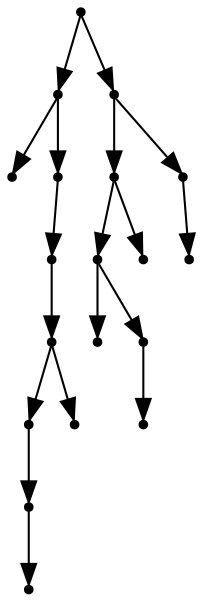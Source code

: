 digraph {
  18 [shape=point];
  8 [shape=point];
  0 [shape=point];
  7 [shape=point];
  6 [shape=point];
  5 [shape=point];
  3 [shape=point];
  2 [shape=point];
  1 [shape=point];
  4 [shape=point];
  17 [shape=point];
  14 [shape=point];
  12 [shape=point];
  9 [shape=point];
  11 [shape=point];
  10 [shape=point];
  13 [shape=point];
  16 [shape=point];
  15 [shape=point];
18 -> 8;
8 -> 0;
8 -> 7;
7 -> 6;
6 -> 5;
5 -> 3;
3 -> 2;
2 -> 1;
5 -> 4;
18 -> 17;
17 -> 14;
14 -> 12;
12 -> 9;
12 -> 11;
11 -> 10;
14 -> 13;
17 -> 16;
16 -> 15;
}
